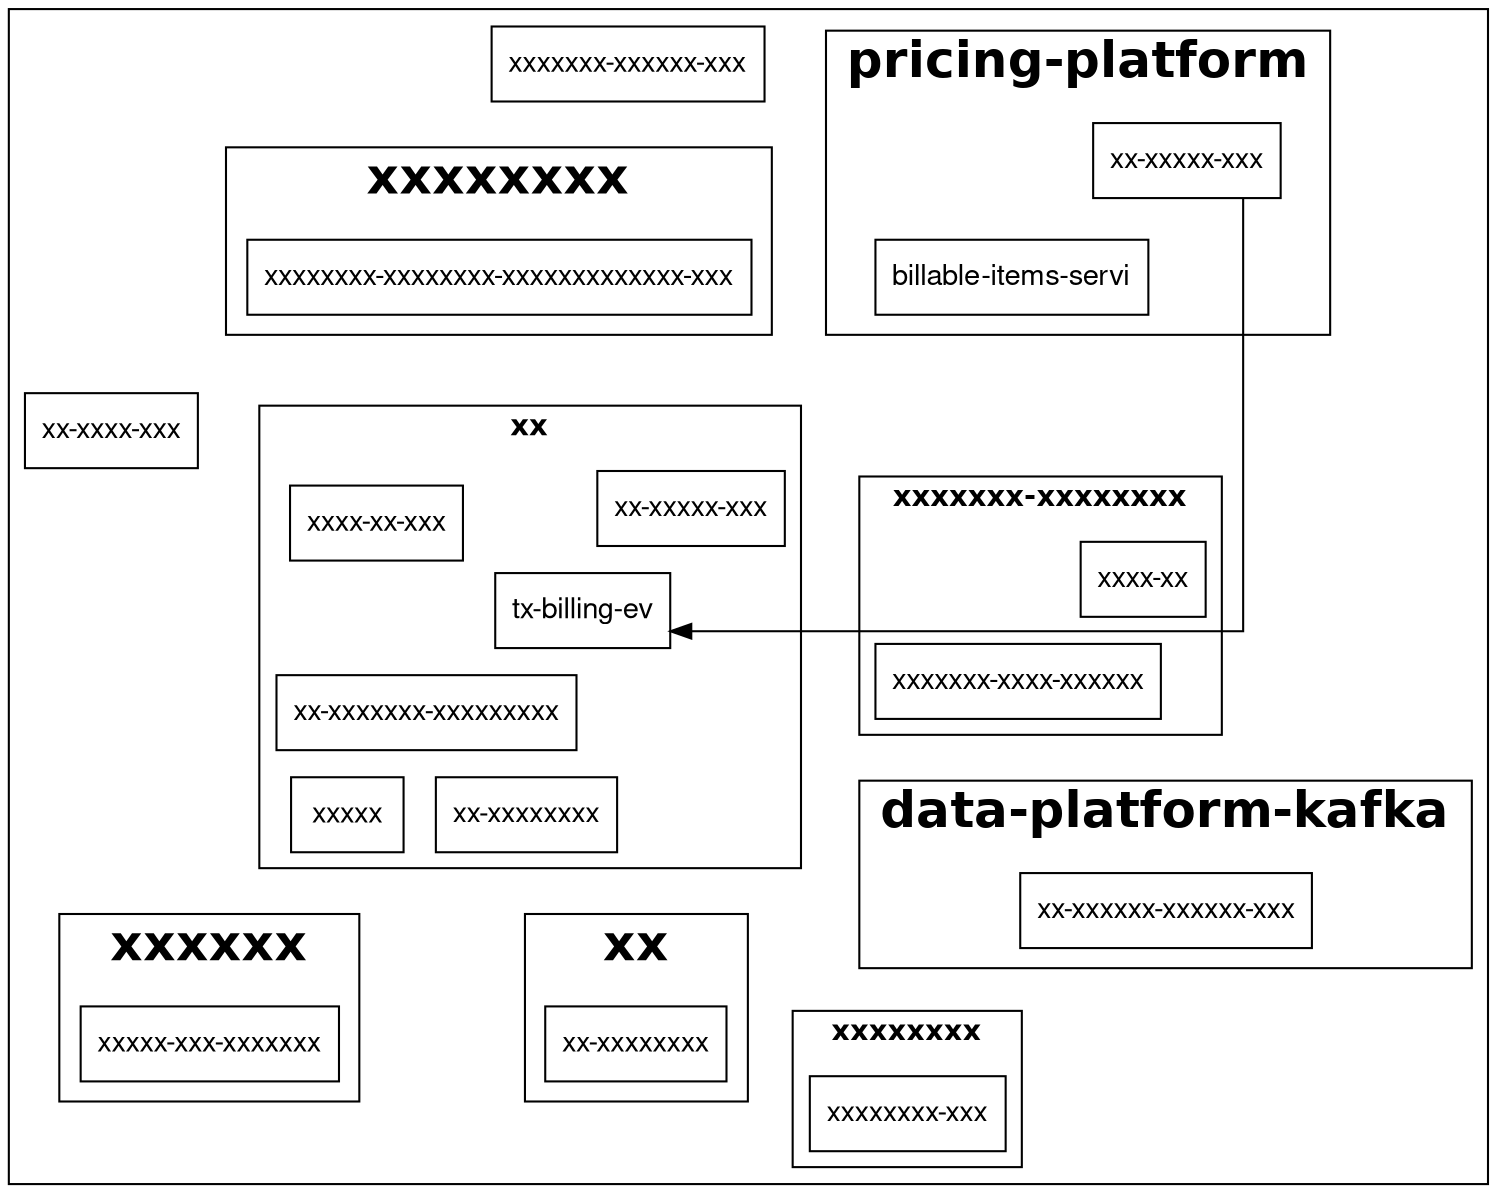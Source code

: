 

digraph aaa {

    graph [ fontname="Helvetica", layout="fdp", splines=ortho]
    node [ fontname="Helvetica,Arial,sans-serif",shape=box ]

    subgraph cluster_useast {
        subgraph cluster_useast1_t {            
            label=<<b>xx</b>>;

            a [label="tx-billing-ev"];
            b [label="xxxxx"];
            c [label="xx-xxxxxxxx"];
            d [label="xxxx-xx-xxx"];
            e [label="xx-xxxxxxx-xxxxxxxxx"];
            f [label="xx-xxxxx-xxx"];
        }

        subgraph cluster_useast1_i {            
            label=<<b>xxxxxxxx</b>>;  

            g [label="xxxxxxxx-xxx"];
        }

        subgraph cluster_useast1_p {            
            label=<<b>pricing-platform</b>>;
            fontsize=24;
            margin=10;
            
            h [label="billable-items-servi"];
            i [label="xx-xxxxx-xxx"];
        }

        subgraph cluster_useast1_b {            
            label=<<b>xxxxxxx-xxxxxxxx</b>>;       

            j [label="xxxxxxx-xxxx-xxxxxx"];
            k [label="xxxx-xx"];
        }

        subgraph cluster_useast1_f {            
            label=<<b>xx</b>>;
            fontsize=24;
            margin=10;
            
            l [label="xx-xxxxxxxx"];
        }

        subgraph cluster_useast1_d {            
            label=<<b>data-platform-kafka</b>>;
            fontsize=24;
            margin=10;
            
            m [label="xx-xxxxxx-xxxxxx-xxx"];
        }

        subgraph cluster_useast1_s {            
            label=<<b>xxxxxx</b>>;
            fontsize=24;
            margin=10;
            
            n [label="xxxxx-xxx-xxxxxxx"];
        }

        subgraph cluster_useast1_w {                    
            label=<<b>xxxxxxxx</b>>;
            fontsize=24;
            margin=10;
            
            o [label="xxxxxxxx-xxxxxxxx-xxxxxxxxxxxxx-xxx"];
        }

        p [label="xxxxxxx-xxxxxx-xxx"];
        q [label="xx-xxxx-xxx"];
   }

    i -> a;
}

